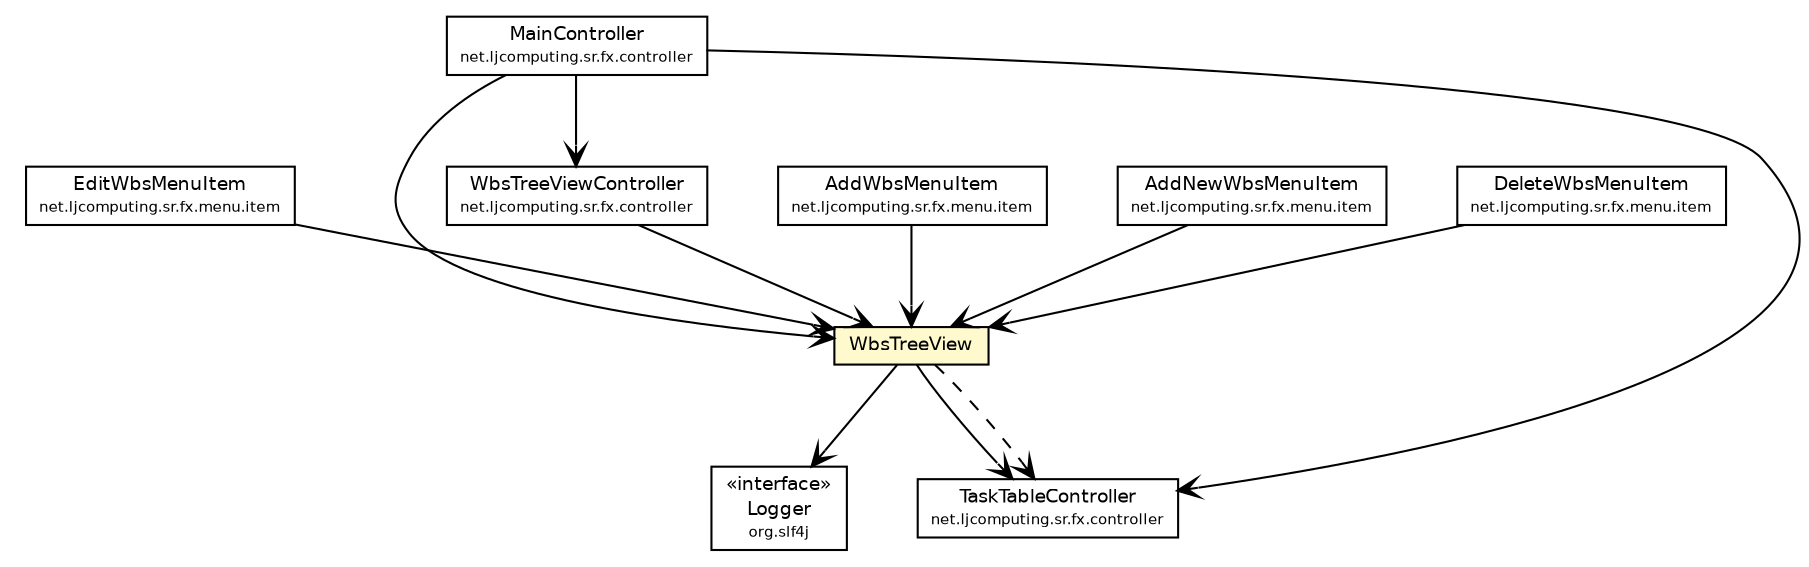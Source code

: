 #!/usr/local/bin/dot
#
# Class diagram 
# Generated by UMLGraph version R5_6 (http://www.umlgraph.org/)
#

digraph G {
	edge [fontname="Helvetica",fontsize=10,labelfontname="Helvetica",labelfontsize=10];
	node [fontname="Helvetica",fontsize=10,shape=plaintext];
	nodesep=0.25;
	ranksep=0.5;
	// net.ljcomputing.sr.fx.menu.item.EditWbsMenuItem
	c1622 [label=<<table title="net.ljcomputing.sr.fx.menu.item.EditWbsMenuItem" border="0" cellborder="1" cellspacing="0" cellpadding="2" port="p" href="../menu/item/EditWbsMenuItem.html">
		<tr><td><table border="0" cellspacing="0" cellpadding="1">
<tr><td align="center" balign="center"> EditWbsMenuItem </td></tr>
<tr><td align="center" balign="center"><font point-size="7.0"> net.ljcomputing.sr.fx.menu.item </font></td></tr>
		</table></td></tr>
		</table>>, URL="../menu/item/EditWbsMenuItem.html", fontname="Helvetica", fontcolor="black", fontsize=9.0];
	// net.ljcomputing.sr.fx.menu.item.AddWbsMenuItem
	c1623 [label=<<table title="net.ljcomputing.sr.fx.menu.item.AddWbsMenuItem" border="0" cellborder="1" cellspacing="0" cellpadding="2" port="p" href="../menu/item/AddWbsMenuItem.html">
		<tr><td><table border="0" cellspacing="0" cellpadding="1">
<tr><td align="center" balign="center"> AddWbsMenuItem </td></tr>
<tr><td align="center" balign="center"><font point-size="7.0"> net.ljcomputing.sr.fx.menu.item </font></td></tr>
		</table></td></tr>
		</table>>, URL="../menu/item/AddWbsMenuItem.html", fontname="Helvetica", fontcolor="black", fontsize=9.0];
	// net.ljcomputing.sr.fx.menu.item.AddNewWbsMenuItem
	c1625 [label=<<table title="net.ljcomputing.sr.fx.menu.item.AddNewWbsMenuItem" border="0" cellborder="1" cellspacing="0" cellpadding="2" port="p" href="../menu/item/AddNewWbsMenuItem.html">
		<tr><td><table border="0" cellspacing="0" cellpadding="1">
<tr><td align="center" balign="center"> AddNewWbsMenuItem </td></tr>
<tr><td align="center" balign="center"><font point-size="7.0"> net.ljcomputing.sr.fx.menu.item </font></td></tr>
		</table></td></tr>
		</table>>, URL="../menu/item/AddNewWbsMenuItem.html", fontname="Helvetica", fontcolor="black", fontsize=9.0];
	// net.ljcomputing.sr.fx.menu.item.DeleteWbsMenuItem
	c1626 [label=<<table title="net.ljcomputing.sr.fx.menu.item.DeleteWbsMenuItem" border="0" cellborder="1" cellspacing="0" cellpadding="2" port="p" href="../menu/item/DeleteWbsMenuItem.html">
		<tr><td><table border="0" cellspacing="0" cellpadding="1">
<tr><td align="center" balign="center"> DeleteWbsMenuItem </td></tr>
<tr><td align="center" balign="center"><font point-size="7.0"> net.ljcomputing.sr.fx.menu.item </font></td></tr>
		</table></td></tr>
		</table>>, URL="../menu/item/DeleteWbsMenuItem.html", fontname="Helvetica", fontcolor="black", fontsize=9.0];
	// net.ljcomputing.sr.fx.treeview.WbsTreeView
	c1642 [label=<<table title="net.ljcomputing.sr.fx.treeview.WbsTreeView" border="0" cellborder="1" cellspacing="0" cellpadding="2" port="p" bgcolor="lemonChiffon" href="./WbsTreeView.html">
		<tr><td><table border="0" cellspacing="0" cellpadding="1">
<tr><td align="center" balign="center"> WbsTreeView </td></tr>
		</table></td></tr>
		</table>>, URL="./WbsTreeView.html", fontname="Helvetica", fontcolor="black", fontsize=9.0];
	// net.ljcomputing.sr.fx.controller.TaskTableController
	c1644 [label=<<table title="net.ljcomputing.sr.fx.controller.TaskTableController" border="0" cellborder="1" cellspacing="0" cellpadding="2" port="p" href="../controller/TaskTableController.html">
		<tr><td><table border="0" cellspacing="0" cellpadding="1">
<tr><td align="center" balign="center"> TaskTableController </td></tr>
<tr><td align="center" balign="center"><font point-size="7.0"> net.ljcomputing.sr.fx.controller </font></td></tr>
		</table></td></tr>
		</table>>, URL="../controller/TaskTableController.html", fontname="Helvetica", fontcolor="black", fontsize=9.0];
	// net.ljcomputing.sr.fx.controller.WbsTreeViewController
	c1646 [label=<<table title="net.ljcomputing.sr.fx.controller.WbsTreeViewController" border="0" cellborder="1" cellspacing="0" cellpadding="2" port="p" href="../controller/WbsTreeViewController.html">
		<tr><td><table border="0" cellspacing="0" cellpadding="1">
<tr><td align="center" balign="center"> WbsTreeViewController </td></tr>
<tr><td align="center" balign="center"><font point-size="7.0"> net.ljcomputing.sr.fx.controller </font></td></tr>
		</table></td></tr>
		</table>>, URL="../controller/WbsTreeViewController.html", fontname="Helvetica", fontcolor="black", fontsize=9.0];
	// net.ljcomputing.sr.fx.controller.MainController
	c1650 [label=<<table title="net.ljcomputing.sr.fx.controller.MainController" border="0" cellborder="1" cellspacing="0" cellpadding="2" port="p" href="../controller/MainController.html">
		<tr><td><table border="0" cellspacing="0" cellpadding="1">
<tr><td align="center" balign="center"> MainController </td></tr>
<tr><td align="center" balign="center"><font point-size="7.0"> net.ljcomputing.sr.fx.controller </font></td></tr>
		</table></td></tr>
		</table>>, URL="../controller/MainController.html", fontname="Helvetica", fontcolor="black", fontsize=9.0];
	// net.ljcomputing.sr.fx.menu.item.EditWbsMenuItem NAVASSOC net.ljcomputing.sr.fx.treeview.WbsTreeView
	c1622:p -> c1642:p [taillabel="", label="", headlabel="", fontname="Helvetica", fontcolor="black", fontsize=10.0, color="black", arrowhead=open];
	// net.ljcomputing.sr.fx.menu.item.AddWbsMenuItem NAVASSOC net.ljcomputing.sr.fx.treeview.WbsTreeView
	c1623:p -> c1642:p [taillabel="", label="", headlabel="", fontname="Helvetica", fontcolor="black", fontsize=10.0, color="black", arrowhead=open];
	// net.ljcomputing.sr.fx.menu.item.AddNewWbsMenuItem NAVASSOC net.ljcomputing.sr.fx.treeview.WbsTreeView
	c1625:p -> c1642:p [taillabel="", label="", headlabel="", fontname="Helvetica", fontcolor="black", fontsize=10.0, color="black", arrowhead=open];
	// net.ljcomputing.sr.fx.menu.item.DeleteWbsMenuItem NAVASSOC net.ljcomputing.sr.fx.treeview.WbsTreeView
	c1626:p -> c1642:p [taillabel="", label="", headlabel="", fontname="Helvetica", fontcolor="black", fontsize=10.0, color="black", arrowhead=open];
	// net.ljcomputing.sr.fx.treeview.WbsTreeView NAVASSOC org.slf4j.Logger
	c1642:p -> c1653:p [taillabel="", label="", headlabel="", fontname="Helvetica", fontcolor="black", fontsize=10.0, color="black", arrowhead=open];
	// net.ljcomputing.sr.fx.treeview.WbsTreeView NAVASSOC net.ljcomputing.sr.fx.controller.TaskTableController
	c1642:p -> c1644:p [taillabel="", label="", headlabel="", fontname="Helvetica", fontcolor="black", fontsize=10.0, color="black", arrowhead=open];
	// net.ljcomputing.sr.fx.controller.WbsTreeViewController NAVASSOC net.ljcomputing.sr.fx.treeview.WbsTreeView
	c1646:p -> c1642:p [taillabel="", label="", headlabel="", fontname="Helvetica", fontcolor="black", fontsize=10.0, color="black", arrowhead=open];
	// net.ljcomputing.sr.fx.controller.MainController NAVASSOC net.ljcomputing.sr.fx.treeview.WbsTreeView
	c1650:p -> c1642:p [taillabel="", label="", headlabel="", fontname="Helvetica", fontcolor="black", fontsize=10.0, color="black", arrowhead=open];
	// net.ljcomputing.sr.fx.controller.MainController NAVASSOC net.ljcomputing.sr.fx.controller.WbsTreeViewController
	c1650:p -> c1646:p [taillabel="", label="", headlabel="", fontname="Helvetica", fontcolor="black", fontsize=10.0, color="black", arrowhead=open];
	// net.ljcomputing.sr.fx.controller.MainController NAVASSOC net.ljcomputing.sr.fx.controller.TaskTableController
	c1650:p -> c1644:p [taillabel="", label="", headlabel="", fontname="Helvetica", fontcolor="black", fontsize=10.0, color="black", arrowhead=open];
	// net.ljcomputing.sr.fx.treeview.WbsTreeView DEPEND net.ljcomputing.sr.fx.controller.TaskTableController
	c1642:p -> c1644:p [taillabel="", label="", headlabel="", fontname="Helvetica", fontcolor="black", fontsize=10.0, color="black", arrowhead=open, style=dashed];
	// org.slf4j.Logger
	c1653 [label=<<table title="org.slf4j.Logger" border="0" cellborder="1" cellspacing="0" cellpadding="2" port="p" href="http://www.slf4j.org/apidocs/org/slf4j/Logger.html">
		<tr><td><table border="0" cellspacing="0" cellpadding="1">
<tr><td align="center" balign="center"> &#171;interface&#187; </td></tr>
<tr><td align="center" balign="center"> Logger </td></tr>
<tr><td align="center" balign="center"><font point-size="7.0"> org.slf4j </font></td></tr>
		</table></td></tr>
		</table>>, URL="http://www.slf4j.org/apidocs/org/slf4j/Logger.html", fontname="Helvetica", fontcolor="black", fontsize=9.0];
}

